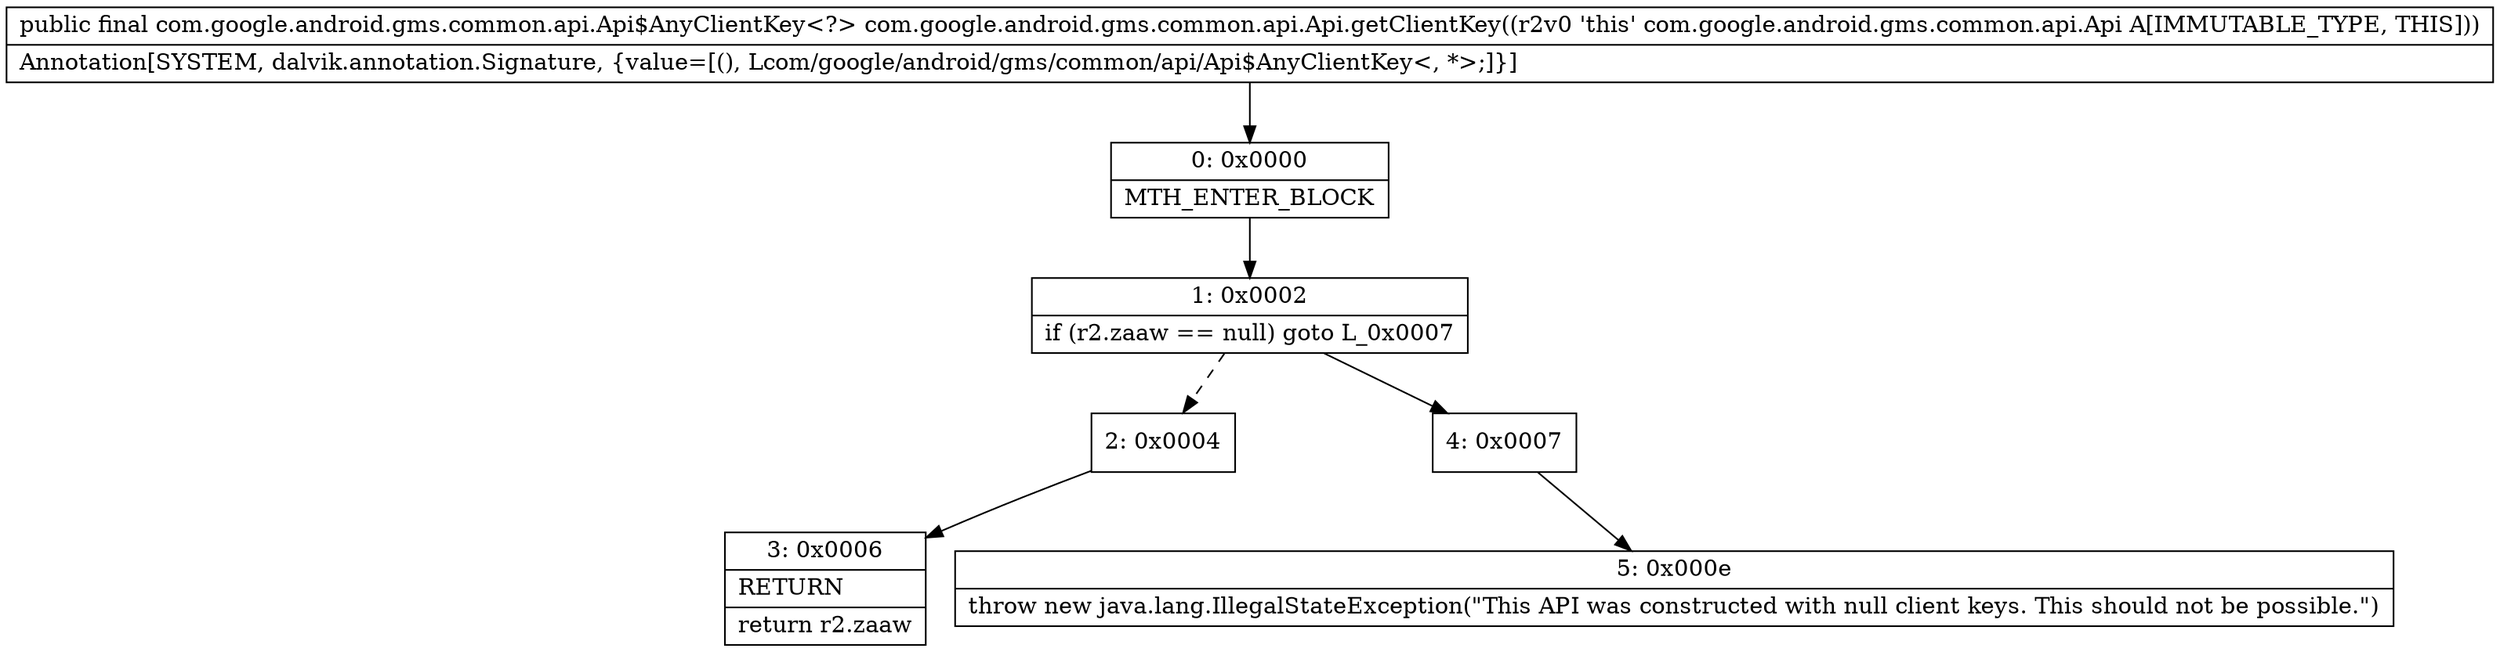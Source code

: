 digraph "CFG forcom.google.android.gms.common.api.Api.getClientKey()Lcom\/google\/android\/gms\/common\/api\/Api$AnyClientKey;" {
Node_0 [shape=record,label="{0\:\ 0x0000|MTH_ENTER_BLOCK\l}"];
Node_1 [shape=record,label="{1\:\ 0x0002|if (r2.zaaw == null) goto L_0x0007\l}"];
Node_2 [shape=record,label="{2\:\ 0x0004}"];
Node_3 [shape=record,label="{3\:\ 0x0006|RETURN\l|return r2.zaaw\l}"];
Node_4 [shape=record,label="{4\:\ 0x0007}"];
Node_5 [shape=record,label="{5\:\ 0x000e|throw new java.lang.IllegalStateException(\"This API was constructed with null client keys. This should not be possible.\")\l}"];
MethodNode[shape=record,label="{public final com.google.android.gms.common.api.Api$AnyClientKey\<?\> com.google.android.gms.common.api.Api.getClientKey((r2v0 'this' com.google.android.gms.common.api.Api A[IMMUTABLE_TYPE, THIS]))  | Annotation[SYSTEM, dalvik.annotation.Signature, \{value=[(), Lcom\/google\/android\/gms\/common\/api\/Api$AnyClientKey\<, *\>;]\}]\l}"];
MethodNode -> Node_0;
Node_0 -> Node_1;
Node_1 -> Node_2[style=dashed];
Node_1 -> Node_4;
Node_2 -> Node_3;
Node_4 -> Node_5;
}

